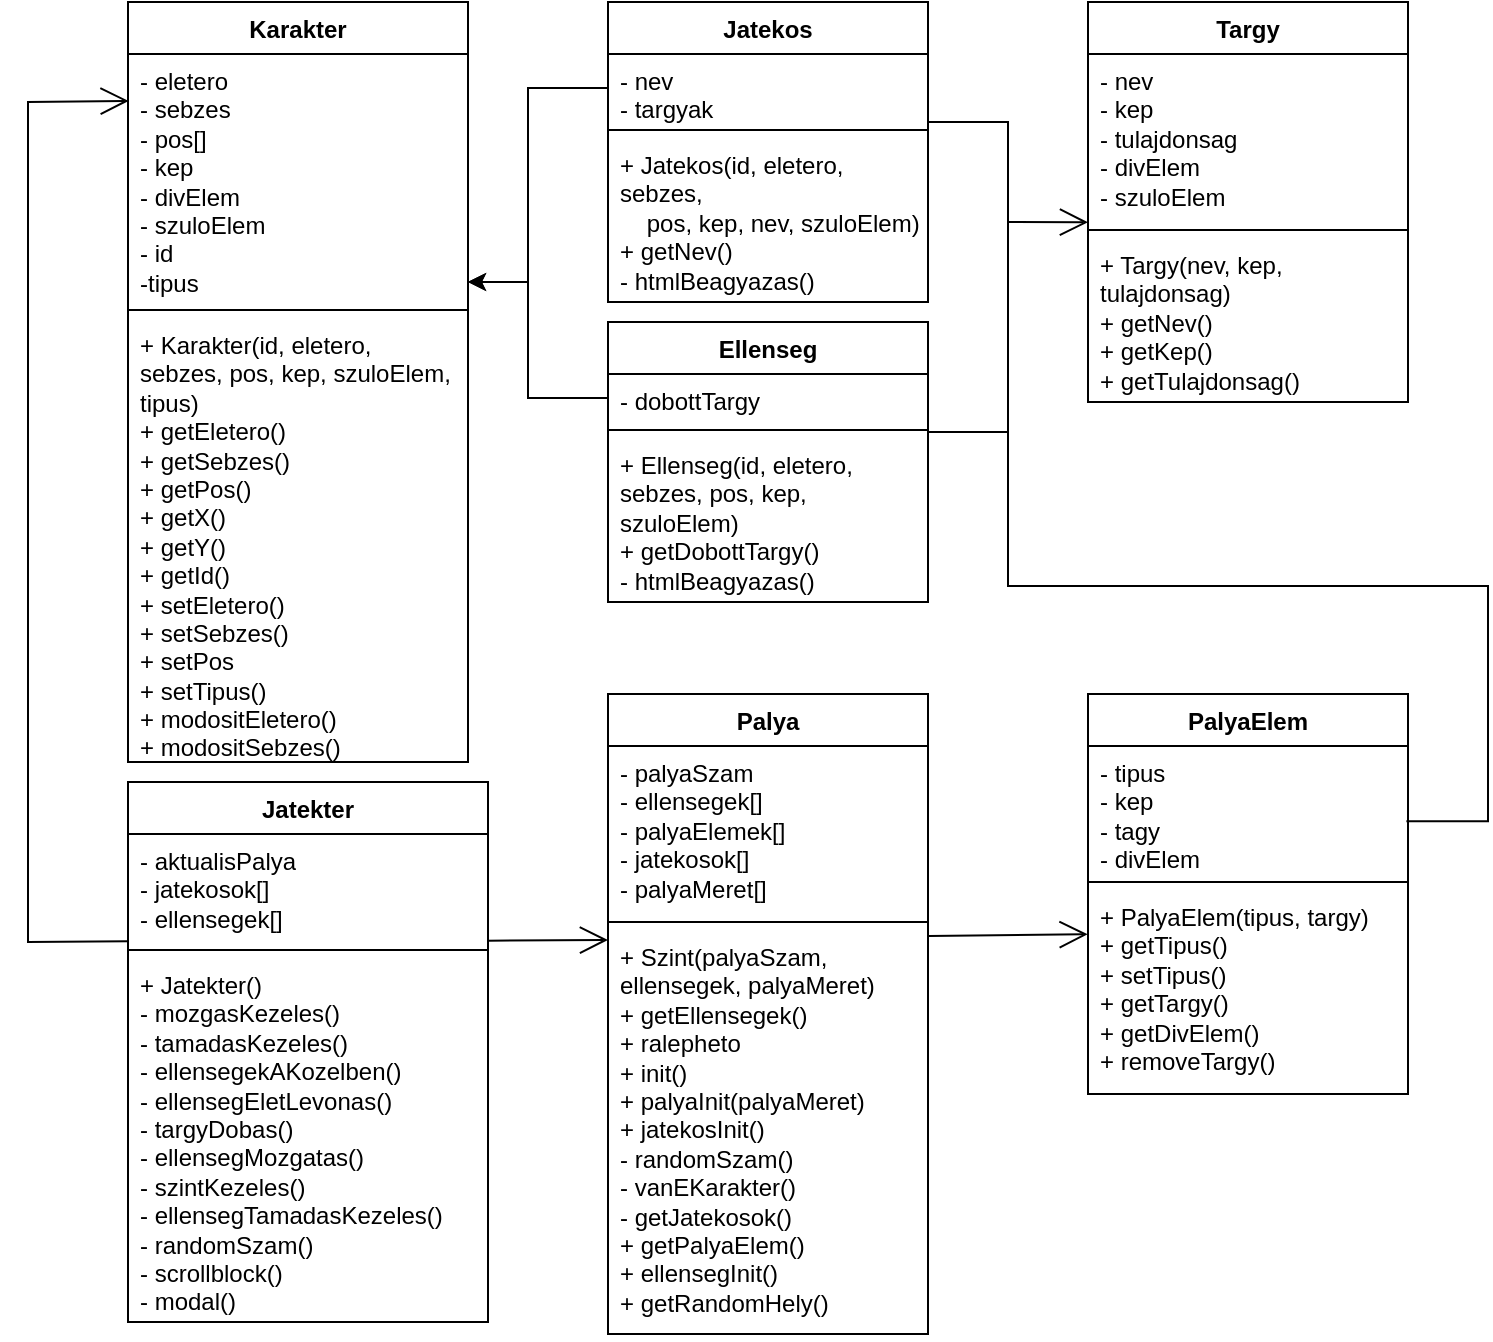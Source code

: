 <mxfile version="20.8.11" type="device"><diagram id="C5RBs43oDa-KdzZeNtuy" name="Page-1"><mxGraphModel dx="792" dy="2315" grid="1" gridSize="10" guides="1" tooltips="1" connect="1" arrows="1" fold="1" page="1" pageScale="1" pageWidth="827" pageHeight="1169" math="0" shadow="0"><root><mxCell id="WIyWlLk6GJQsqaUBKTNV-0"/><mxCell id="WIyWlLk6GJQsqaUBKTNV-1" parent="WIyWlLk6GJQsqaUBKTNV-0"/><mxCell id="mbsLE7g5oD7qV1iPtCib-1" value="Targy" style="swimlane;fontStyle=1;align=center;verticalAlign=top;childLayout=stackLayout;horizontal=1;startSize=26;horizontalStack=0;resizeParent=1;resizeParentMax=0;resizeLast=0;collapsible=1;marginBottom=0;whiteSpace=wrap;html=1;" parent="WIyWlLk6GJQsqaUBKTNV-1" vertex="1"><mxGeometry x="570" y="-1110" width="160" height="200" as="geometry"/></mxCell><mxCell id="mbsLE7g5oD7qV1iPtCib-2" value="- nev&lt;br&gt;- kep&lt;br&gt;- tulajdonsag&lt;br&gt;- divElem&lt;br&gt;- szuloElem" style="text;strokeColor=none;fillColor=none;align=left;verticalAlign=top;spacingLeft=4;spacingRight=4;overflow=hidden;rotatable=0;points=[[0,0.5],[1,0.5]];portConstraint=eastwest;whiteSpace=wrap;html=1;" parent="mbsLE7g5oD7qV1iPtCib-1" vertex="1"><mxGeometry y="26" width="160" height="84" as="geometry"/></mxCell><mxCell id="mbsLE7g5oD7qV1iPtCib-3" value="" style="line;strokeWidth=1;fillColor=none;align=left;verticalAlign=middle;spacingTop=-1;spacingLeft=3;spacingRight=3;rotatable=0;labelPosition=right;points=[];portConstraint=eastwest;strokeColor=inherit;" parent="mbsLE7g5oD7qV1iPtCib-1" vertex="1"><mxGeometry y="110" width="160" height="8" as="geometry"/></mxCell><mxCell id="mbsLE7g5oD7qV1iPtCib-4" value="+ Targy(nev, kep, tulajdonsag)&lt;br&gt;+ getNev()&lt;br&gt;+ getKep()&lt;br&gt;+ getTulajdonsag()" style="text;strokeColor=none;fillColor=none;align=left;verticalAlign=top;spacingLeft=4;spacingRight=4;overflow=hidden;rotatable=0;points=[[0,0.5],[1,0.5]];portConstraint=eastwest;whiteSpace=wrap;html=1;" parent="mbsLE7g5oD7qV1iPtCib-1" vertex="1"><mxGeometry y="118" width="160" height="82" as="geometry"/></mxCell><mxCell id="mbsLE7g5oD7qV1iPtCib-9" value="Palya" style="swimlane;fontStyle=1;align=center;verticalAlign=top;childLayout=stackLayout;horizontal=1;startSize=26;horizontalStack=0;resizeParent=1;resizeParentMax=0;resizeLast=0;collapsible=1;marginBottom=0;whiteSpace=wrap;html=1;" parent="WIyWlLk6GJQsqaUBKTNV-1" vertex="1"><mxGeometry x="330" y="-764" width="160" height="320" as="geometry"/></mxCell><mxCell id="mbsLE7g5oD7qV1iPtCib-10" value="- palyaSzam&lt;br&gt;- ellensegek[]&lt;br&gt;- palyaElemek[]&lt;br&gt;- jatekosok[]&lt;br&gt;- palyaMeret[]" style="text;strokeColor=none;fillColor=none;align=left;verticalAlign=top;spacingLeft=4;spacingRight=4;overflow=hidden;rotatable=0;points=[[0,0.5],[1,0.5]];portConstraint=eastwest;whiteSpace=wrap;html=1;" parent="mbsLE7g5oD7qV1iPtCib-9" vertex="1"><mxGeometry y="26" width="160" height="84" as="geometry"/></mxCell><mxCell id="mbsLE7g5oD7qV1iPtCib-11" value="" style="line;strokeWidth=1;fillColor=none;align=left;verticalAlign=middle;spacingTop=-1;spacingLeft=3;spacingRight=3;rotatable=0;labelPosition=right;points=[];portConstraint=eastwest;strokeColor=inherit;" parent="mbsLE7g5oD7qV1iPtCib-9" vertex="1"><mxGeometry y="110" width="160" height="8" as="geometry"/></mxCell><mxCell id="mbsLE7g5oD7qV1iPtCib-12" value="+ Szint(palyaSzam, ellensegek, palyaMeret)&lt;br&gt;+ getEllensegek()&lt;br&gt;+ ralepheto&lt;br&gt;+ init()&lt;br&gt;+ palyaInit(palyaMeret)&lt;br&gt;+ jatekosInit()&lt;br&gt;- randomSzam()&lt;br&gt;- vanEKarakter()&lt;br&gt;- getJatekosok()&lt;br&gt;+ getPalyaElem()&lt;br&gt;+ ellensegInit()&lt;br&gt;+ getRandomHely()" style="text;strokeColor=none;fillColor=none;align=left;verticalAlign=top;spacingLeft=4;spacingRight=4;overflow=hidden;rotatable=0;points=[[0,0.5],[1,0.5]];portConstraint=eastwest;whiteSpace=wrap;html=1;" parent="mbsLE7g5oD7qV1iPtCib-9" vertex="1"><mxGeometry y="118" width="160" height="202" as="geometry"/></mxCell><mxCell id="mbsLE7g5oD7qV1iPtCib-44" style="edgeStyle=orthogonalEdgeStyle;rounded=0;orthogonalLoop=1;jettySize=auto;html=1;exitX=0;exitY=0.5;exitDx=0;exitDy=0;" parent="WIyWlLk6GJQsqaUBKTNV-1" source="mbsLE7g5oD7qV1iPtCib-14" edge="1"><mxGeometry relative="1" as="geometry"><mxPoint x="260" y="-970" as="targetPoint"/><Array as="points"><mxPoint x="290" y="-912"/><mxPoint x="290" y="-970"/></Array></mxGeometry></mxCell><mxCell id="mbsLE7g5oD7qV1iPtCib-13" value="Ellenseg" style="swimlane;fontStyle=1;align=center;verticalAlign=top;childLayout=stackLayout;horizontal=1;startSize=26;horizontalStack=0;resizeParent=1;resizeParentMax=0;resizeLast=0;collapsible=1;marginBottom=0;whiteSpace=wrap;html=1;" parent="WIyWlLk6GJQsqaUBKTNV-1" vertex="1"><mxGeometry x="330" y="-950" width="160" height="140" as="geometry"/></mxCell><mxCell id="mbsLE7g5oD7qV1iPtCib-14" value="- dobottTargy" style="text;strokeColor=none;fillColor=none;align=left;verticalAlign=top;spacingLeft=4;spacingRight=4;overflow=hidden;rotatable=0;points=[[0,0.5],[1,0.5]];portConstraint=eastwest;whiteSpace=wrap;html=1;" parent="mbsLE7g5oD7qV1iPtCib-13" vertex="1"><mxGeometry y="26" width="160" height="24" as="geometry"/></mxCell><mxCell id="mbsLE7g5oD7qV1iPtCib-15" value="" style="line;strokeWidth=1;fillColor=none;align=left;verticalAlign=middle;spacingTop=-1;spacingLeft=3;spacingRight=3;rotatable=0;labelPosition=right;points=[];portConstraint=eastwest;strokeColor=inherit;" parent="mbsLE7g5oD7qV1iPtCib-13" vertex="1"><mxGeometry y="50" width="160" height="8" as="geometry"/></mxCell><mxCell id="mbsLE7g5oD7qV1iPtCib-16" value="+ Ellenseg(id, eletero, sebzes, pos, kep, szuloElem)&lt;br&gt;+ getDobottTargy()&lt;br&gt;- htmlBeagyazas()" style="text;strokeColor=none;fillColor=none;align=left;verticalAlign=top;spacingLeft=4;spacingRight=4;overflow=hidden;rotatable=0;points=[[0,0.5],[1,0.5]];portConstraint=eastwest;whiteSpace=wrap;html=1;" parent="mbsLE7g5oD7qV1iPtCib-13" vertex="1"><mxGeometry y="58" width="160" height="82" as="geometry"/></mxCell><mxCell id="mbsLE7g5oD7qV1iPtCib-17" value="Jatekos" style="swimlane;fontStyle=1;align=center;verticalAlign=top;childLayout=stackLayout;horizontal=1;startSize=26;horizontalStack=0;resizeParent=1;resizeParentMax=0;resizeLast=0;collapsible=1;marginBottom=0;whiteSpace=wrap;html=1;" parent="WIyWlLk6GJQsqaUBKTNV-1" vertex="1"><mxGeometry x="330" y="-1110" width="160" height="150" as="geometry"/></mxCell><mxCell id="mbsLE7g5oD7qV1iPtCib-18" value="- nev&lt;br&gt;- targyak" style="text;strokeColor=none;fillColor=none;align=left;verticalAlign=top;spacingLeft=4;spacingRight=4;overflow=hidden;rotatable=0;points=[[0,0.5],[1,0.5]];portConstraint=eastwest;whiteSpace=wrap;html=1;" parent="mbsLE7g5oD7qV1iPtCib-17" vertex="1"><mxGeometry y="26" width="160" height="34" as="geometry"/></mxCell><mxCell id="mbsLE7g5oD7qV1iPtCib-19" value="" style="line;strokeWidth=1;fillColor=none;align=left;verticalAlign=middle;spacingTop=-1;spacingLeft=3;spacingRight=3;rotatable=0;labelPosition=right;points=[];portConstraint=eastwest;strokeColor=inherit;" parent="mbsLE7g5oD7qV1iPtCib-17" vertex="1"><mxGeometry y="60" width="160" height="8" as="geometry"/></mxCell><mxCell id="mbsLE7g5oD7qV1iPtCib-20" value="+ Jatekos(id, eletero, sebzes, &lt;br&gt;&lt;span style=&quot;&quot;&gt;&lt;span style=&quot;&quot;&gt;&amp;nbsp;&amp;nbsp;&amp;nbsp;&amp;nbsp;&lt;/span&gt;&lt;/span&gt;pos, kep, nev, szuloElem)&lt;br&gt;+ getNev()&lt;br&gt;- htmlBeagyazas()" style="text;strokeColor=none;fillColor=none;align=left;verticalAlign=top;spacingLeft=4;spacingRight=4;overflow=hidden;rotatable=0;points=[[0,0.5],[1,0.5]];portConstraint=eastwest;whiteSpace=wrap;html=1;" parent="mbsLE7g5oD7qV1iPtCib-17" vertex="1"><mxGeometry y="68" width="160" height="82" as="geometry"/></mxCell><mxCell id="mbsLE7g5oD7qV1iPtCib-21" value="Jatekter" style="swimlane;fontStyle=1;align=center;verticalAlign=top;childLayout=stackLayout;horizontal=1;startSize=26;horizontalStack=0;resizeParent=1;resizeParentMax=0;resizeLast=0;collapsible=1;marginBottom=0;whiteSpace=wrap;html=1;" parent="WIyWlLk6GJQsqaUBKTNV-1" vertex="1"><mxGeometry x="90" y="-720" width="180" height="270" as="geometry"/></mxCell><mxCell id="mbsLE7g5oD7qV1iPtCib-22" value="- aktualisPalya&lt;br&gt;- jatekosok[]&lt;br&gt;- ellensegek[]" style="text;strokeColor=none;fillColor=none;align=left;verticalAlign=top;spacingLeft=4;spacingRight=4;overflow=hidden;rotatable=0;points=[[0,0.5],[1,0.5]];portConstraint=eastwest;whiteSpace=wrap;html=1;" parent="mbsLE7g5oD7qV1iPtCib-21" vertex="1"><mxGeometry y="26" width="180" height="54" as="geometry"/></mxCell><mxCell id="mbsLE7g5oD7qV1iPtCib-23" value="" style="line;strokeWidth=1;fillColor=none;align=left;verticalAlign=middle;spacingTop=-1;spacingLeft=3;spacingRight=3;rotatable=0;labelPosition=right;points=[];portConstraint=eastwest;strokeColor=inherit;" parent="mbsLE7g5oD7qV1iPtCib-21" vertex="1"><mxGeometry y="80" width="180" height="8" as="geometry"/></mxCell><mxCell id="mbsLE7g5oD7qV1iPtCib-24" value="+ Jatekter()&lt;br&gt;- mozgasKezeles()&lt;br&gt;- tamadasKezeles()&lt;br&gt;-&amp;nbsp;ellensegekAKozelben()&lt;br&gt;- ellensegEletLevonas()&lt;br&gt;- targyDobas()&lt;br&gt;- ellensegMozgatas()&lt;br&gt;- szintKezeles()&lt;br&gt;- ellensegTamadasKezeles()&lt;br&gt;- randomSzam()&lt;br&gt;- scrollblock()&lt;br&gt;- modal()" style="text;strokeColor=none;fillColor=none;align=left;verticalAlign=top;spacingLeft=4;spacingRight=4;overflow=hidden;rotatable=0;points=[[0,0.5],[1,0.5]];portConstraint=eastwest;whiteSpace=wrap;html=1;" parent="mbsLE7g5oD7qV1iPtCib-21" vertex="1"><mxGeometry y="88" width="180" height="182" as="geometry"/></mxCell><mxCell id="mbsLE7g5oD7qV1iPtCib-25" value="Karakter" style="swimlane;fontStyle=1;align=center;verticalAlign=top;childLayout=stackLayout;horizontal=1;startSize=26;horizontalStack=0;resizeParent=1;resizeParentMax=0;resizeLast=0;collapsible=1;marginBottom=0;whiteSpace=wrap;html=1;" parent="WIyWlLk6GJQsqaUBKTNV-1" vertex="1"><mxGeometry x="90" y="-1110" width="170" height="380" as="geometry"/></mxCell><mxCell id="mbsLE7g5oD7qV1iPtCib-26" value="- eletero&lt;br&gt;- sebzes&lt;br&gt;- pos[]&lt;br&gt;- kep&lt;br&gt;- divElem&lt;br&gt;- szuloElem&lt;br&gt;- id&lt;br&gt;-tipus" style="text;strokeColor=none;fillColor=none;align=left;verticalAlign=top;spacingLeft=4;spacingRight=4;overflow=hidden;rotatable=0;points=[[0,0.5],[1,0.5]];portConstraint=eastwest;whiteSpace=wrap;html=1;" parent="mbsLE7g5oD7qV1iPtCib-25" vertex="1"><mxGeometry y="26" width="170" height="124" as="geometry"/></mxCell><mxCell id="mbsLE7g5oD7qV1iPtCib-27" value="" style="line;strokeWidth=1;fillColor=none;align=left;verticalAlign=middle;spacingTop=-1;spacingLeft=3;spacingRight=3;rotatable=0;labelPosition=right;points=[];portConstraint=eastwest;strokeColor=inherit;" parent="mbsLE7g5oD7qV1iPtCib-25" vertex="1"><mxGeometry y="150" width="170" height="8" as="geometry"/></mxCell><mxCell id="mbsLE7g5oD7qV1iPtCib-28" value="+ Karakter(id, eletero, sebzes, pos, kep, szuloElem, tipus)&lt;br&gt;+ getEletero()&lt;br&gt;+ getSebzes()&lt;br&gt;+ getPos()&lt;br&gt;+ getX()&lt;br&gt;+ getY()&lt;br&gt;+ getId()&lt;br&gt;+ setEletero()&lt;br&gt;+ setSebzes()&lt;br&gt;+ setPos&lt;br&gt;+ setTipus()&lt;br&gt;+ modositEletero()&lt;br&gt;+ modositSebzes()" style="text;strokeColor=none;fillColor=none;align=left;verticalAlign=top;spacingLeft=4;spacingRight=4;overflow=hidden;rotatable=0;points=[[0,0.5],[1,0.5]];portConstraint=eastwest;whiteSpace=wrap;html=1;" parent="mbsLE7g5oD7qV1iPtCib-25" vertex="1"><mxGeometry y="158" width="170" height="222" as="geometry"/></mxCell><mxCell id="mbsLE7g5oD7qV1iPtCib-31" value="PalyaElem" style="swimlane;fontStyle=1;align=center;verticalAlign=top;childLayout=stackLayout;horizontal=1;startSize=26;horizontalStack=0;resizeParent=1;resizeParentMax=0;resizeLast=0;collapsible=1;marginBottom=0;whiteSpace=wrap;html=1;" parent="WIyWlLk6GJQsqaUBKTNV-1" vertex="1"><mxGeometry x="570" y="-764" width="160" height="200" as="geometry"/></mxCell><mxCell id="mbsLE7g5oD7qV1iPtCib-32" value="- tipus&lt;br&gt;- kep&lt;br&gt;- tagy&lt;br&gt;- divElem" style="text;strokeColor=none;fillColor=none;align=left;verticalAlign=top;spacingLeft=4;spacingRight=4;overflow=hidden;rotatable=0;points=[[0,0.5],[1,0.5]];portConstraint=eastwest;whiteSpace=wrap;html=1;" parent="mbsLE7g5oD7qV1iPtCib-31" vertex="1"><mxGeometry y="26" width="160" height="64" as="geometry"/></mxCell><mxCell id="mbsLE7g5oD7qV1iPtCib-33" value="" style="line;strokeWidth=1;fillColor=none;align=left;verticalAlign=middle;spacingTop=-1;spacingLeft=3;spacingRight=3;rotatable=0;labelPosition=right;points=[];portConstraint=eastwest;strokeColor=inherit;" parent="mbsLE7g5oD7qV1iPtCib-31" vertex="1"><mxGeometry y="90" width="160" height="8" as="geometry"/></mxCell><mxCell id="mbsLE7g5oD7qV1iPtCib-34" value="+ PalyaElem(tipus, targy)&lt;br&gt;+ getTipus()&lt;br&gt;+ setTipus()&lt;br&gt;+ getTargy()&lt;br&gt;+ getDivElem()&lt;br&gt;+ removeTargy()" style="text;strokeColor=none;fillColor=none;align=left;verticalAlign=top;spacingLeft=4;spacingRight=4;overflow=hidden;rotatable=0;points=[[0,0.5],[1,0.5]];portConstraint=eastwest;whiteSpace=wrap;html=1;" parent="mbsLE7g5oD7qV1iPtCib-31" vertex="1"><mxGeometry y="98" width="160" height="102" as="geometry"/></mxCell><mxCell id="mbsLE7g5oD7qV1iPtCib-43" style="edgeStyle=orthogonalEdgeStyle;rounded=0;orthogonalLoop=1;jettySize=auto;html=1;exitX=0;exitY=0.5;exitDx=0;exitDy=0;" parent="WIyWlLk6GJQsqaUBKTNV-1" source="mbsLE7g5oD7qV1iPtCib-18" edge="1"><mxGeometry relative="1" as="geometry"><Array as="points"><mxPoint x="290" y="-1067"/><mxPoint x="290" y="-970"/></Array><mxPoint x="260" y="-970" as="targetPoint"/></mxGeometry></mxCell><mxCell id="mbsLE7g5oD7qV1iPtCib-45" value="" style="endArrow=open;endFill=1;endSize=12;html=1;rounded=0;exitX=1.003;exitY=0.015;exitDx=0;exitDy=0;exitPerimeter=0;entryX=-0.001;entryY=0.217;entryDx=0;entryDy=0;entryPerimeter=0;" parent="WIyWlLk6GJQsqaUBKTNV-1" source="mbsLE7g5oD7qV1iPtCib-12" target="mbsLE7g5oD7qV1iPtCib-34" edge="1"><mxGeometry width="160" relative="1" as="geometry"><mxPoint x="140" y="-564" as="sourcePoint"/><mxPoint x="300" y="-564" as="targetPoint"/></mxGeometry></mxCell><mxCell id="mbsLE7g5oD7qV1iPtCib-50" value="" style="endArrow=open;endFill=1;endSize=12;html=1;rounded=0;entryX=0;entryY=1.002;entryDx=0;entryDy=0;entryPerimeter=0;" parent="WIyWlLk6GJQsqaUBKTNV-1" target="mbsLE7g5oD7qV1iPtCib-2" edge="1"><mxGeometry width="160" relative="1" as="geometry"><mxPoint x="490" y="-1050" as="sourcePoint"/><mxPoint x="530" y="-960" as="targetPoint"/><Array as="points"><mxPoint x="530" y="-1050"/><mxPoint x="530" y="-1000"/></Array></mxGeometry></mxCell><mxCell id="mbsLE7g5oD7qV1iPtCib-53" value="" style="endArrow=none;html=1;edgeStyle=orthogonalEdgeStyle;rounded=0;exitX=1;exitY=0.5;exitDx=0;exitDy=0;" parent="WIyWlLk6GJQsqaUBKTNV-1" source="mbsLE7g5oD7qV1iPtCib-13" edge="1"><mxGeometry relative="1" as="geometry"><mxPoint x="530" y="-870" as="sourcePoint"/><mxPoint x="530" y="-1000" as="targetPoint"/><Array as="points"><mxPoint x="530" y="-895"/></Array></mxGeometry></mxCell><mxCell id="mbsLE7g5oD7qV1iPtCib-56" value="" style="endArrow=none;html=1;edgeStyle=orthogonalEdgeStyle;rounded=0;exitX=0.995;exitY=0.588;exitDx=0;exitDy=0;exitPerimeter=0;" parent="WIyWlLk6GJQsqaUBKTNV-1" source="mbsLE7g5oD7qV1iPtCib-32" edge="1"><mxGeometry relative="1" as="geometry"><mxPoint x="740" y="-694.42" as="sourcePoint"/><mxPoint x="530" y="-900" as="targetPoint"/><Array as="points"><mxPoint x="770" y="-700"/><mxPoint x="770" y="-818"/><mxPoint x="530" y="-818"/></Array></mxGeometry></mxCell><mxCell id="mbsLE7g5oD7qV1iPtCib-61" value="" style="endArrow=open;endFill=1;endSize=12;html=1;rounded=0;exitX=0.002;exitY=0.994;exitDx=0;exitDy=0;exitPerimeter=0;entryX=0.002;entryY=0.189;entryDx=0;entryDy=0;entryPerimeter=0;" parent="WIyWlLk6GJQsqaUBKTNV-1" source="mbsLE7g5oD7qV1iPtCib-22" target="mbsLE7g5oD7qV1iPtCib-26" edge="1"><mxGeometry width="160" relative="1" as="geometry"><mxPoint x="40" y="-540" as="sourcePoint"/><mxPoint x="200" y="-540" as="targetPoint"/><Array as="points"><mxPoint x="40" y="-640"/><mxPoint x="40" y="-694"/><mxPoint x="40" y="-1060"/></Array></mxGeometry></mxCell><mxCell id="mbsLE7g5oD7qV1iPtCib-59" value="" style="endArrow=open;endFill=1;endSize=12;html=1;rounded=0;exitX=0.998;exitY=0.988;exitDx=0;exitDy=0;exitPerimeter=0;" parent="WIyWlLk6GJQsqaUBKTNV-1" edge="1" source="mbsLE7g5oD7qV1iPtCib-22"><mxGeometry width="160" relative="1" as="geometry"><mxPoint x="260" y="-660" as="sourcePoint"/><mxPoint x="330" y="-641" as="targetPoint"/></mxGeometry></mxCell></root></mxGraphModel></diagram></mxfile>